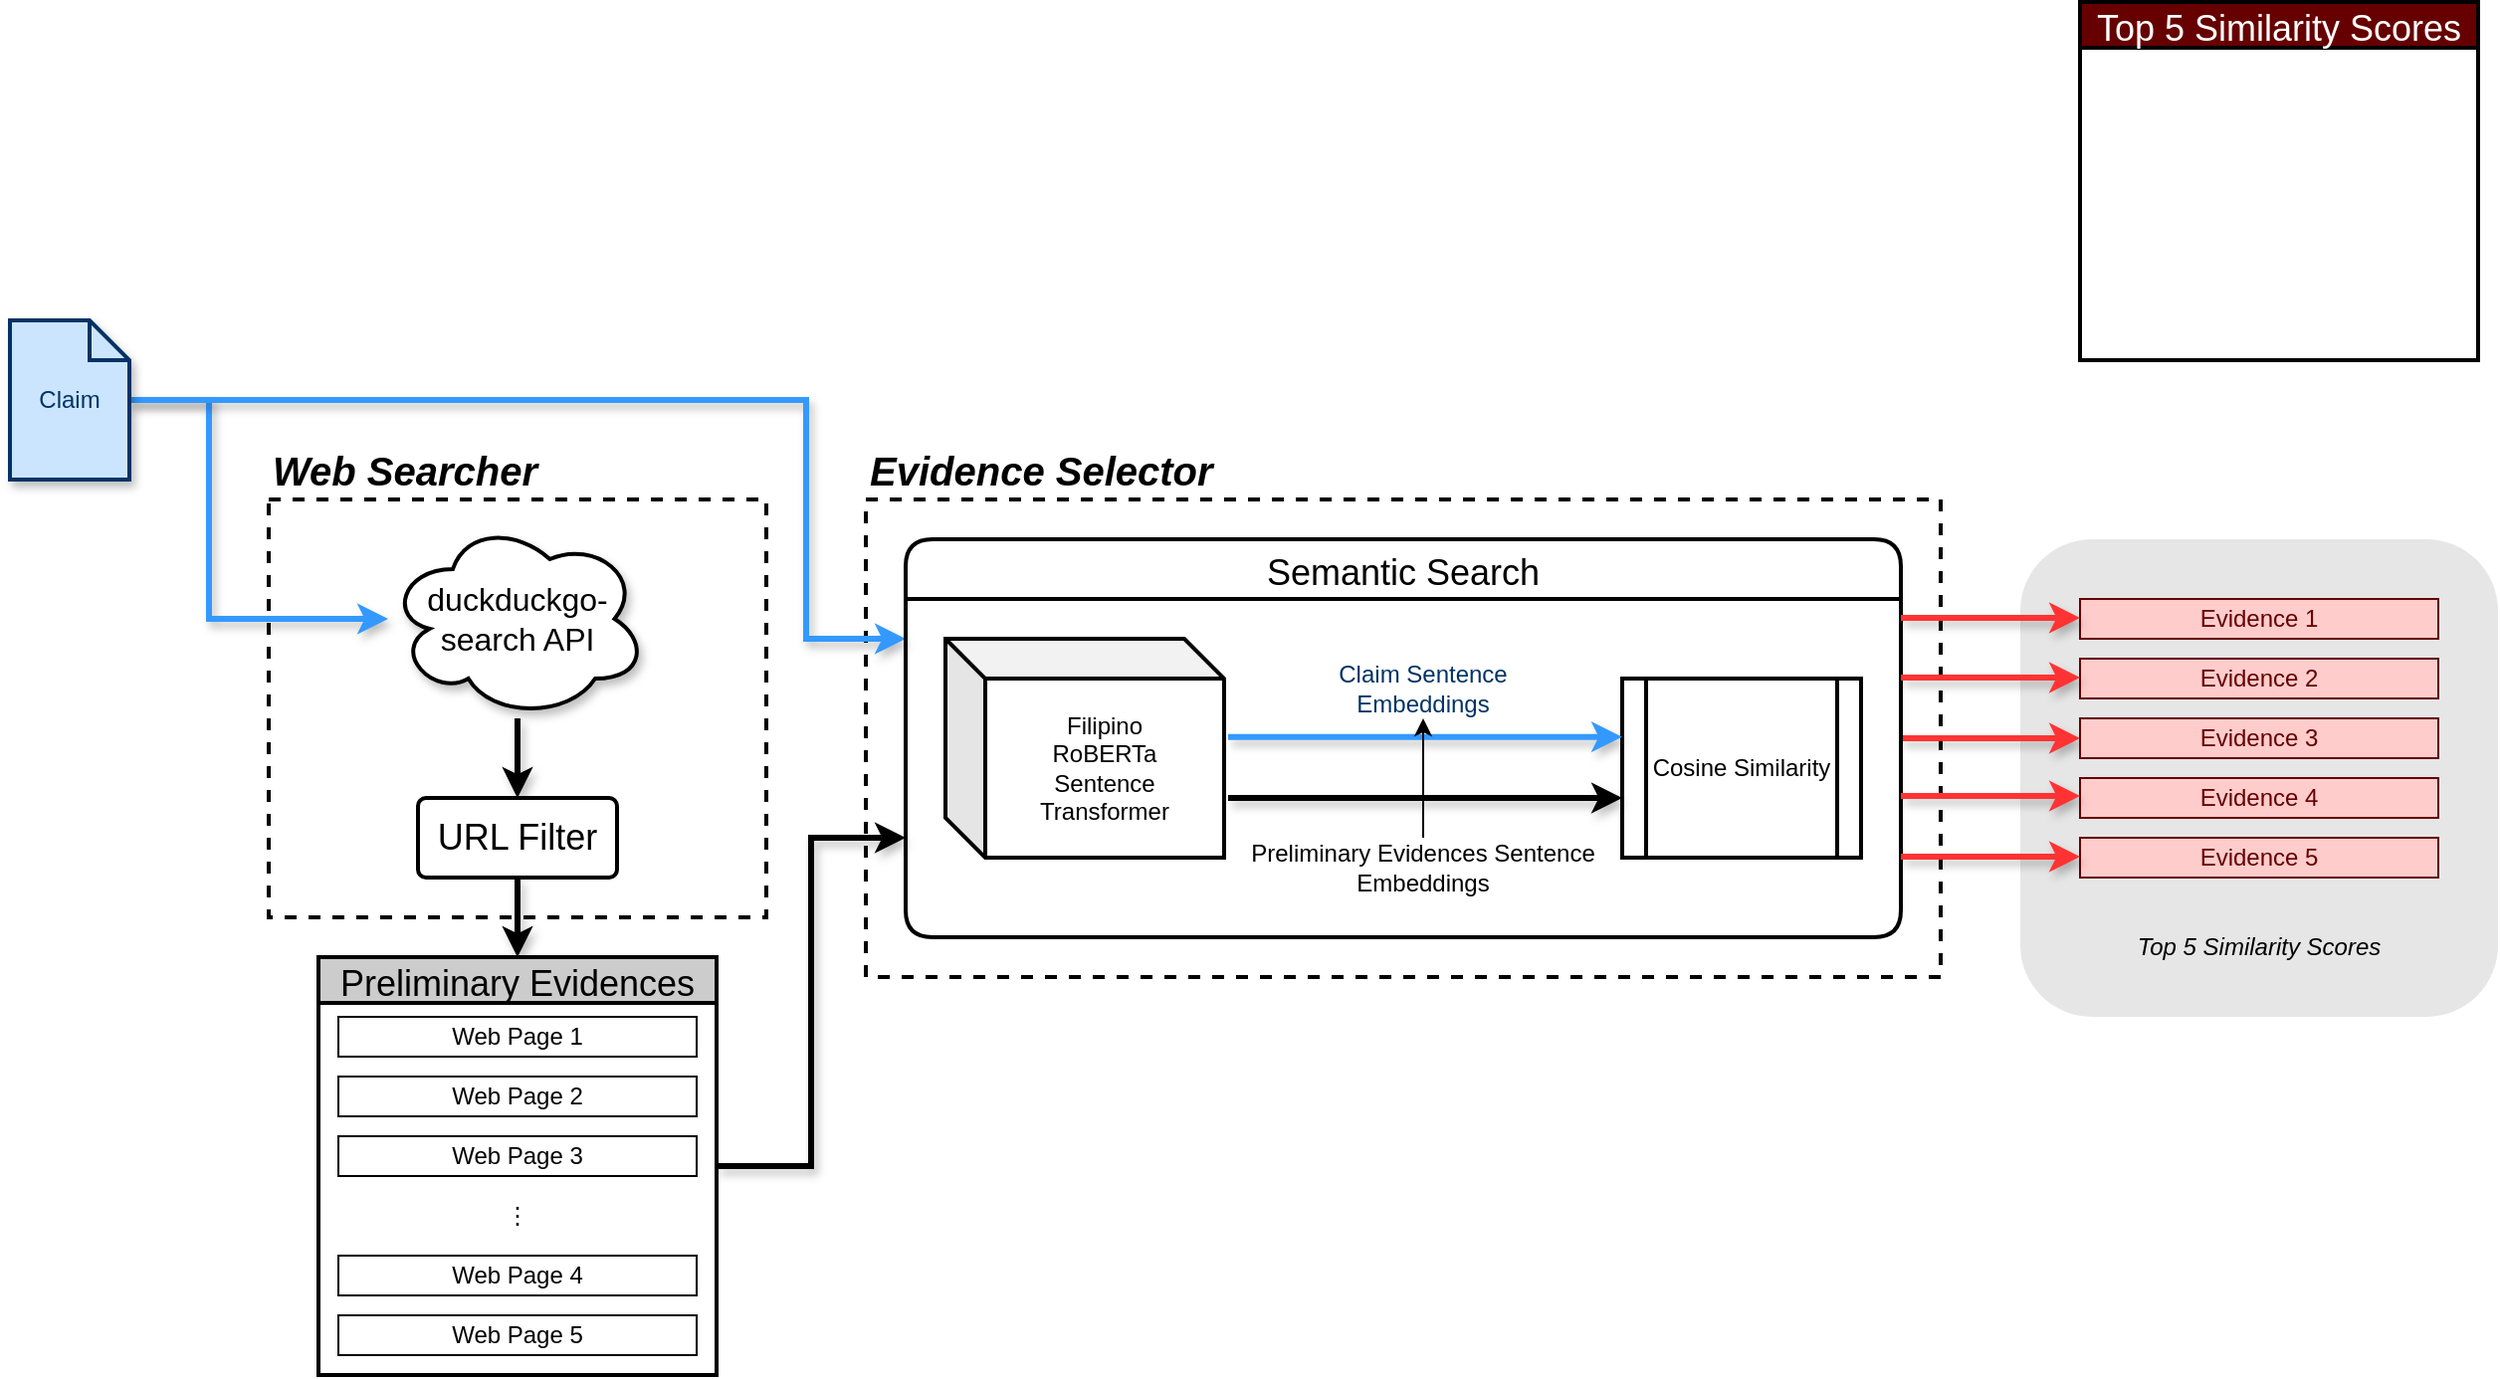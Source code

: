 <mxfile version="21.6.2" type="device">
  <diagram name="Page-1" id="-WhOwhmMR18s3AXCzHQL">
    <mxGraphModel dx="1841" dy="1689" grid="1" gridSize="10" guides="1" tooltips="1" connect="1" arrows="1" fold="1" page="1" pageScale="1" pageWidth="1700" pageHeight="1100" math="0" shadow="0">
      <root>
        <mxCell id="0" />
        <mxCell id="1" parent="0" />
        <mxCell id="DkB-3iO870HZGzdMPwxC-2" value="" style="rounded=1;whiteSpace=wrap;html=1;strokeWidth=2;dashed=1;dashPattern=1 4;fillColor=#E6E6E6;strokeColor=none;shadow=0;" parent="1" vertex="1">
          <mxGeometry x="1260" y="380" width="240" height="240" as="geometry" />
        </mxCell>
        <mxCell id="7krcvtPmVe8s60KPFWGB-60" value="" style="rounded=0;whiteSpace=wrap;html=1;labelBorderColor=none;strokeWidth=2;dashed=1;" parent="1" vertex="1">
          <mxGeometry x="680" y="360" width="540" height="240" as="geometry" />
        </mxCell>
        <mxCell id="7krcvtPmVe8s60KPFWGB-20" value="" style="rounded=0;whiteSpace=wrap;html=1;labelBorderColor=none;strokeWidth=2;dashed=1;" parent="1" vertex="1">
          <mxGeometry x="380" y="360" width="250" height="210" as="geometry" />
        </mxCell>
        <mxCell id="7krcvtPmVe8s60KPFWGB-34" style="edgeStyle=orthogonalEdgeStyle;rounded=0;orthogonalLoop=1;jettySize=auto;html=1;strokeWidth=3;shadow=1;endSize=6;startSize=6;strokeColor=#3399FF;" parent="1" source="Ar0c-4erhAiAn8HWJEN9-1" target="7krcvtPmVe8s60KPFWGB-1" edge="1">
          <mxGeometry relative="1" as="geometry">
            <Array as="points">
              <mxPoint x="350" y="310" />
              <mxPoint x="350" y="420" />
            </Array>
          </mxGeometry>
        </mxCell>
        <mxCell id="7krcvtPmVe8s60KPFWGB-80" style="edgeStyle=orthogonalEdgeStyle;rounded=0;orthogonalLoop=1;jettySize=auto;html=1;entryX=0;entryY=0.25;entryDx=0;entryDy=0;strokeWidth=3;shadow=1;strokeColor=#3399FF;" parent="1" source="Ar0c-4erhAiAn8HWJEN9-1" target="7krcvtPmVe8s60KPFWGB-48" edge="1">
          <mxGeometry relative="1" as="geometry">
            <Array as="points">
              <mxPoint x="650" y="310" />
              <mxPoint x="650" y="430" />
            </Array>
          </mxGeometry>
        </mxCell>
        <mxCell id="Ar0c-4erhAiAn8HWJEN9-1" value="Claim" style="shape=note;size=20;whiteSpace=wrap;html=1;strokeWidth=2;shadow=1;fillColor=#CCE5FF;fontColor=#003366;strokeColor=#003366;" parent="1" vertex="1">
          <mxGeometry x="250" y="270" width="60" height="80" as="geometry" />
        </mxCell>
        <mxCell id="7krcvtPmVe8s60KPFWGB-35" style="edgeStyle=orthogonalEdgeStyle;rounded=0;orthogonalLoop=1;jettySize=auto;html=1;strokeWidth=3;shadow=1;" parent="1" source="7krcvtPmVe8s60KPFWGB-1" target="7krcvtPmVe8s60KPFWGB-3" edge="1">
          <mxGeometry relative="1" as="geometry" />
        </mxCell>
        <mxCell id="7krcvtPmVe8s60KPFWGB-1" value="&lt;font style=&quot;font-size: 16px;&quot;&gt;duckduckgo-search API&lt;/font&gt;" style="ellipse;shape=cloud;whiteSpace=wrap;html=1;align=center;strokeWidth=2;shadow=1;" parent="1" vertex="1">
          <mxGeometry x="440" y="370" width="130" height="100" as="geometry" />
        </mxCell>
        <mxCell id="7krcvtPmVe8s60KPFWGB-59" style="edgeStyle=orthogonalEdgeStyle;rounded=0;orthogonalLoop=1;jettySize=auto;html=1;entryX=0.5;entryY=0;entryDx=0;entryDy=0;strokeWidth=3;shadow=1;" parent="1" source="7krcvtPmVe8s60KPFWGB-3" target="7krcvtPmVe8s60KPFWGB-51" edge="1">
          <mxGeometry relative="1" as="geometry" />
        </mxCell>
        <mxCell id="7krcvtPmVe8s60KPFWGB-3" value="&lt;font style=&quot;font-size: 18px;&quot;&gt;URL Filter&lt;/font&gt;" style="rounded=1;arcSize=10;whiteSpace=wrap;html=1;align=center;shadow=0;strokeWidth=2;" parent="1" vertex="1">
          <mxGeometry x="455" y="510" width="100" height="40" as="geometry" />
        </mxCell>
        <mxCell id="7krcvtPmVe8s60KPFWGB-23" value="Web Searcher" style="text;html=1;strokeColor=none;fillColor=none;align=left;verticalAlign=middle;whiteSpace=wrap;rounded=0;fontStyle=3;fontSize=20;" parent="1" vertex="1">
          <mxGeometry x="380" y="330" width="150" height="30" as="geometry" />
        </mxCell>
        <mxCell id="7krcvtPmVe8s60KPFWGB-37" value="Evidence Selector" style="text;html=1;strokeColor=none;fillColor=none;align=left;verticalAlign=middle;whiteSpace=wrap;rounded=0;fontStyle=3;fontSize=20;" parent="1" vertex="1">
          <mxGeometry x="680" y="330" width="200" height="30" as="geometry" />
        </mxCell>
        <mxCell id="7krcvtPmVe8s60KPFWGB-95" style="edgeStyle=orthogonalEdgeStyle;rounded=0;orthogonalLoop=1;jettySize=auto;html=1;exitX=1;exitY=0.5;exitDx=0;exitDy=0;strokeWidth=3;shadow=1;strokeColor=#FF3333;" parent="1" source="7krcvtPmVe8s60KPFWGB-48" edge="1">
          <mxGeometry relative="1" as="geometry">
            <mxPoint x="1290" y="480" as="targetPoint" />
          </mxGeometry>
        </mxCell>
        <mxCell id="7krcvtPmVe8s60KPFWGB-48" value="Semantic Search" style="swimlane;fontStyle=0;fontSize=18;rounded=1;strokeWidth=2;startSize=30;" parent="1" vertex="1">
          <mxGeometry x="700" y="380" width="500" height="200" as="geometry" />
        </mxCell>
        <mxCell id="7krcvtPmVe8s60KPFWGB-47" value="Filipino &lt;br&gt;RoBERTa&lt;br&gt;Sentence&lt;br&gt;Transformer" style="shape=cube;whiteSpace=wrap;html=1;boundedLbl=1;backgroundOutline=1;darkOpacity=0.05;darkOpacity2=0.1;strokeWidth=2;" parent="7krcvtPmVe8s60KPFWGB-48" vertex="1">
          <mxGeometry x="20" y="50" width="140" height="110" as="geometry" />
        </mxCell>
        <mxCell id="7krcvtPmVe8s60KPFWGB-50" value="Cosine Similarity" style="shape=process;whiteSpace=wrap;html=1;backgroundOutline=1;strokeWidth=2;" parent="7krcvtPmVe8s60KPFWGB-48" vertex="1">
          <mxGeometry x="360" y="70" width="120" height="90" as="geometry" />
        </mxCell>
        <mxCell id="7krcvtPmVe8s60KPFWGB-88" style="edgeStyle=orthogonalEdgeStyle;rounded=0;orthogonalLoop=1;jettySize=auto;html=1;entryX=-0.014;entryY=0.386;entryDx=0;entryDy=0;entryPerimeter=0;strokeWidth=3;shadow=1;" parent="7krcvtPmVe8s60KPFWGB-48" edge="1">
          <mxGeometry relative="1" as="geometry">
            <mxPoint x="162" y="130" as="sourcePoint" />
            <mxPoint x="360" y="130" as="targetPoint" />
          </mxGeometry>
        </mxCell>
        <mxCell id="7krcvtPmVe8s60KPFWGB-90" style="edgeStyle=orthogonalEdgeStyle;rounded=0;orthogonalLoop=1;jettySize=auto;html=1;entryX=-0.014;entryY=0.386;entryDx=0;entryDy=0;entryPerimeter=0;strokeWidth=3;shadow=1;strokeColor=#3399FF;" parent="7krcvtPmVe8s60KPFWGB-48" edge="1">
          <mxGeometry relative="1" as="geometry">
            <mxPoint x="162" y="99.33" as="sourcePoint" />
            <mxPoint x="360" y="99.33" as="targetPoint" />
          </mxGeometry>
        </mxCell>
        <mxCell id="7krcvtPmVe8s60KPFWGB-85" value="Claim Sentence Embeddings" style="text;html=1;strokeColor=none;fillColor=none;align=center;verticalAlign=middle;whiteSpace=wrap;rounded=0;strokeWidth=1;shadow=0;fontColor=#003366;" parent="7krcvtPmVe8s60KPFWGB-48" vertex="1">
          <mxGeometry x="185" y="60" width="150" height="30" as="geometry" />
        </mxCell>
        <mxCell id="7krcvtPmVe8s60KPFWGB-96" style="edgeStyle=orthogonalEdgeStyle;rounded=0;orthogonalLoop=1;jettySize=auto;html=1;entryX=0;entryY=0.75;entryDx=0;entryDy=0;strokeWidth=3;shadow=1;" parent="1" source="7krcvtPmVe8s60KPFWGB-51" target="7krcvtPmVe8s60KPFWGB-48" edge="1">
          <mxGeometry relative="1" as="geometry" />
        </mxCell>
        <mxCell id="7krcvtPmVe8s60KPFWGB-51" value="Preliminary Evidences" style="swimlane;fontStyle=0;fontSize=18;strokeWidth=2;fillColor=#CCCCCC;shadow=0;" parent="1" vertex="1">
          <mxGeometry x="405" y="590" width="200" height="210" as="geometry" />
        </mxCell>
        <mxCell id="7krcvtPmVe8s60KPFWGB-52" value="Web Page 1" style="whiteSpace=wrap;html=1;align=center;" parent="7krcvtPmVe8s60KPFWGB-51" vertex="1">
          <mxGeometry x="10" y="30" width="180" height="20" as="geometry" />
        </mxCell>
        <mxCell id="7krcvtPmVe8s60KPFWGB-53" value="Web Page 2" style="whiteSpace=wrap;html=1;align=center;" parent="7krcvtPmVe8s60KPFWGB-51" vertex="1">
          <mxGeometry x="10" y="60" width="180" height="20" as="geometry" />
        </mxCell>
        <mxCell id="7krcvtPmVe8s60KPFWGB-54" value="Web Page 3" style="whiteSpace=wrap;html=1;align=center;" parent="7krcvtPmVe8s60KPFWGB-51" vertex="1">
          <mxGeometry x="10" y="90" width="180" height="20" as="geometry" />
        </mxCell>
        <mxCell id="7krcvtPmVe8s60KPFWGB-56" value="⋮" style="whiteSpace=wrap;html=1;align=center;strokeColor=none;" parent="7krcvtPmVe8s60KPFWGB-51" vertex="1">
          <mxGeometry x="10" y="120" width="180" height="20" as="geometry" />
        </mxCell>
        <mxCell id="7krcvtPmVe8s60KPFWGB-57" value="Web Page 4" style="whiteSpace=wrap;html=1;align=center;" parent="7krcvtPmVe8s60KPFWGB-51" vertex="1">
          <mxGeometry x="10" y="150" width="180" height="20" as="geometry" />
        </mxCell>
        <mxCell id="7krcvtPmVe8s60KPFWGB-58" value="Web Page 5" style="whiteSpace=wrap;html=1;align=center;" parent="7krcvtPmVe8s60KPFWGB-51" vertex="1">
          <mxGeometry x="10" y="180" width="180" height="20" as="geometry" />
        </mxCell>
        <mxCell id="7krcvtPmVe8s60KPFWGB-61" value="Top 5 Similarity Scores" style="swimlane;fontStyle=0;fontSize=18;strokeWidth=2;fillColor=#660000;shadow=0;strokeColor=#000000;gradientColor=none;fontColor=#FFFFFF;" parent="1" vertex="1">
          <mxGeometry x="1290" y="110" width="200" height="180" as="geometry" />
        </mxCell>
        <mxCell id="DkB-3iO870HZGzdMPwxC-1" value="" style="edgeStyle=orthogonalEdgeStyle;rounded=0;orthogonalLoop=1;jettySize=auto;html=1;" parent="1" source="7krcvtPmVe8s60KPFWGB-76" target="7krcvtPmVe8s60KPFWGB-85" edge="1">
          <mxGeometry relative="1" as="geometry" />
        </mxCell>
        <mxCell id="7krcvtPmVe8s60KPFWGB-76" value="Preliminary Evidences Sentence Embeddings" style="text;html=1;strokeColor=none;fillColor=none;align=center;verticalAlign=middle;whiteSpace=wrap;rounded=0;" parent="1" vertex="1">
          <mxGeometry x="865" y="530" width="190" height="30" as="geometry" />
        </mxCell>
        <mxCell id="7krcvtPmVe8s60KPFWGB-62" value="Evidence 1" style="whiteSpace=wrap;html=1;align=center;fillColor=#FFCCCC;strokeColor=#660000;fontColor=#660000;" parent="1" vertex="1">
          <mxGeometry x="1290" y="410" width="180" height="20" as="geometry" />
        </mxCell>
        <mxCell id="7krcvtPmVe8s60KPFWGB-63" value="Evidence 2" style="whiteSpace=wrap;html=1;align=center;fillColor=#FFCCCC;strokeColor=#660000;fontColor=#660000;" parent="1" vertex="1">
          <mxGeometry x="1290" y="440" width="180" height="20" as="geometry" />
        </mxCell>
        <mxCell id="7krcvtPmVe8s60KPFWGB-64" value="Evidence 3" style="whiteSpace=wrap;html=1;align=center;fillColor=#FFCCCC;strokeColor=#660000;fontColor=#660000;" parent="1" vertex="1">
          <mxGeometry x="1290" y="470" width="180" height="20" as="geometry" />
        </mxCell>
        <mxCell id="7krcvtPmVe8s60KPFWGB-66" value="Evidence 4" style="whiteSpace=wrap;html=1;align=center;fillColor=#FFCCCC;strokeColor=#660000;fontColor=#660000;" parent="1" vertex="1">
          <mxGeometry x="1290" y="500" width="180" height="20" as="geometry" />
        </mxCell>
        <mxCell id="7krcvtPmVe8s60KPFWGB-67" value="Evidence 5" style="whiteSpace=wrap;html=1;align=center;fillColor=#FFCCCC;strokeColor=#660000;fontColor=#660000;" parent="1" vertex="1">
          <mxGeometry x="1290" y="530" width="180" height="20" as="geometry" />
        </mxCell>
        <mxCell id="DkB-3iO870HZGzdMPwxC-3" style="edgeStyle=orthogonalEdgeStyle;rounded=0;orthogonalLoop=1;jettySize=auto;html=1;exitX=1;exitY=0.5;exitDx=0;exitDy=0;strokeWidth=3;shadow=1;strokeColor=#FF3333;" parent="1" edge="1">
          <mxGeometry relative="1" as="geometry">
            <mxPoint x="1290" y="509" as="targetPoint" />
            <mxPoint x="1200" y="509" as="sourcePoint" />
          </mxGeometry>
        </mxCell>
        <mxCell id="DkB-3iO870HZGzdMPwxC-4" style="edgeStyle=orthogonalEdgeStyle;rounded=0;orthogonalLoop=1;jettySize=auto;html=1;exitX=1;exitY=0.5;exitDx=0;exitDy=0;strokeWidth=3;shadow=1;strokeColor=#FF3333;" parent="1" edge="1">
          <mxGeometry relative="1" as="geometry">
            <mxPoint x="1290" y="539.5" as="targetPoint" />
            <mxPoint x="1200" y="539.5" as="sourcePoint" />
          </mxGeometry>
        </mxCell>
        <mxCell id="DkB-3iO870HZGzdMPwxC-5" style="edgeStyle=orthogonalEdgeStyle;rounded=0;orthogonalLoop=1;jettySize=auto;html=1;exitX=1;exitY=0.5;exitDx=0;exitDy=0;strokeWidth=3;shadow=1;strokeColor=#FF3333;" parent="1" edge="1">
          <mxGeometry relative="1" as="geometry">
            <mxPoint x="1290" y="449.5" as="targetPoint" />
            <mxPoint x="1200" y="449.5" as="sourcePoint" />
          </mxGeometry>
        </mxCell>
        <mxCell id="DkB-3iO870HZGzdMPwxC-6" style="edgeStyle=orthogonalEdgeStyle;rounded=0;orthogonalLoop=1;jettySize=auto;html=1;exitX=1;exitY=0.5;exitDx=0;exitDy=0;strokeWidth=3;shadow=1;strokeColor=#FF3333;" parent="1" edge="1">
          <mxGeometry relative="1" as="geometry">
            <mxPoint x="1290" y="419.5" as="targetPoint" />
            <mxPoint x="1200" y="419.5" as="sourcePoint" />
          </mxGeometry>
        </mxCell>
        <mxCell id="DkB-3iO870HZGzdMPwxC-7" value="&lt;i&gt;Top 5 Similarity Scores&lt;/i&gt;" style="text;html=1;strokeColor=none;fillColor=none;align=center;verticalAlign=middle;whiteSpace=wrap;rounded=0;" parent="1" vertex="1">
          <mxGeometry x="1285" y="570" width="190" height="30" as="geometry" />
        </mxCell>
      </root>
    </mxGraphModel>
  </diagram>
</mxfile>
